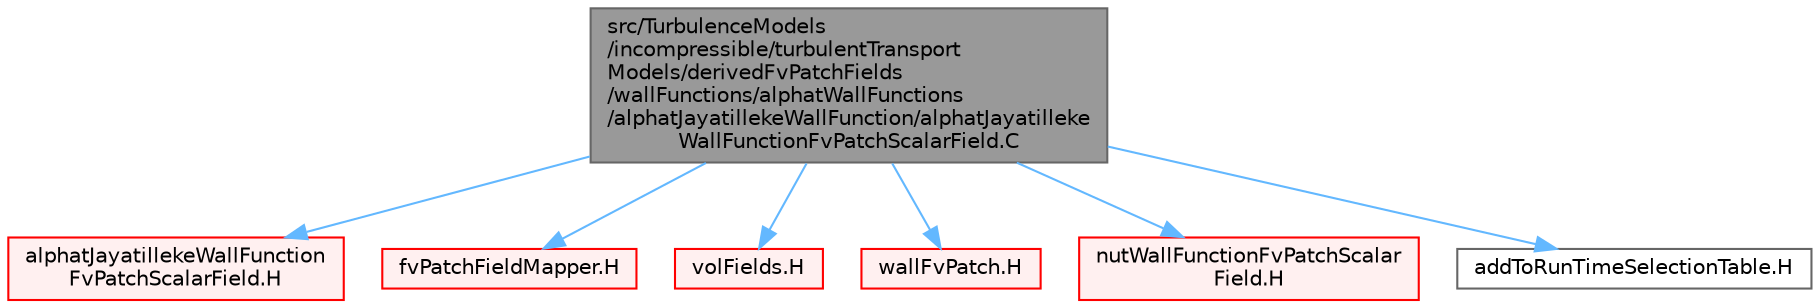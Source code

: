 digraph "src/TurbulenceModels/incompressible/turbulentTransportModels/derivedFvPatchFields/wallFunctions/alphatWallFunctions/alphatJayatillekeWallFunction/alphatJayatillekeWallFunctionFvPatchScalarField.C"
{
 // LATEX_PDF_SIZE
  bgcolor="transparent";
  edge [fontname=Helvetica,fontsize=10,labelfontname=Helvetica,labelfontsize=10];
  node [fontname=Helvetica,fontsize=10,shape=box,height=0.2,width=0.4];
  Node1 [id="Node000001",label="src/TurbulenceModels\l/incompressible/turbulentTransport\lModels/derivedFvPatchFields\l/wallFunctions/alphatWallFunctions\l/alphatJayatillekeWallFunction/alphatJayatilleke\lWallFunctionFvPatchScalarField.C",height=0.2,width=0.4,color="gray40", fillcolor="grey60", style="filled", fontcolor="black",tooltip=" "];
  Node1 -> Node2 [id="edge1_Node000001_Node000002",color="steelblue1",style="solid",tooltip=" "];
  Node2 [id="Node000002",label="alphatJayatillekeWallFunction\lFvPatchScalarField.H",height=0.2,width=0.4,color="red", fillcolor="#FFF0F0", style="filled",URL="$TurbulenceModels_2incompressible_2turbulentTransportModels_2derivedFvPatchFields_2wallFunctions_39e850357b7d7ab90ff20ad85d00f8fb.html",tooltip=" "];
  Node1 -> Node390 [id="edge2_Node000001_Node000390",color="steelblue1",style="solid",tooltip=" "];
  Node390 [id="Node000390",label="fvPatchFieldMapper.H",height=0.2,width=0.4,color="red", fillcolor="#FFF0F0", style="filled",URL="$fvPatchFieldMapper_8H.html",tooltip=" "];
  Node1 -> Node286 [id="edge3_Node000001_Node000286",color="steelblue1",style="solid",tooltip=" "];
  Node286 [id="Node000286",label="volFields.H",height=0.2,width=0.4,color="red", fillcolor="#FFF0F0", style="filled",URL="$volFields_8H.html",tooltip=" "];
  Node1 -> Node391 [id="edge4_Node000001_Node000391",color="steelblue1",style="solid",tooltip=" "];
  Node391 [id="Node000391",label="wallFvPatch.H",height=0.2,width=0.4,color="red", fillcolor="#FFF0F0", style="filled",URL="$wallFvPatch_8H.html",tooltip=" "];
  Node1 -> Node393 [id="edge5_Node000001_Node000393",color="steelblue1",style="solid",tooltip=" "];
  Node393 [id="Node000393",label="nutWallFunctionFvPatchScalar\lField.H",height=0.2,width=0.4,color="red", fillcolor="#FFF0F0", style="filled",URL="$nutWallFunctionFvPatchScalarField_8H.html",tooltip=" "];
  Node1 -> Node395 [id="edge6_Node000001_Node000395",color="steelblue1",style="solid",tooltip=" "];
  Node395 [id="Node000395",label="addToRunTimeSelectionTable.H",height=0.2,width=0.4,color="grey40", fillcolor="white", style="filled",URL="$addToRunTimeSelectionTable_8H.html",tooltip="Macros for easy insertion into run-time selection tables."];
}
